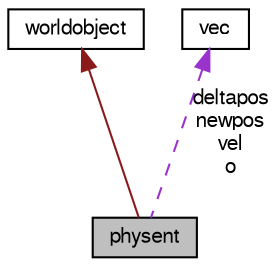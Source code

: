 digraph G
{
  edge [fontname="FreeSans",fontsize="10",labelfontname="FreeSans",labelfontsize="10"];
  node [fontname="FreeSans",fontsize="10",shape=record];
  Node1 [label="physent",height=0.2,width=0.4,color="black", fillcolor="grey75", style="filled" fontcolor="black"];
  Node2 -> Node1 [dir=back,color="firebrick4",fontsize="10",style="solid",fontname="FreeSans"];
  Node2 [label="worldobject",height=0.2,width=0.4,color="black", fillcolor="white", style="filled",URL="$classworldobject.html"];
  Node3 -> Node1 [dir=back,color="darkorchid3",fontsize="10",style="dashed",label="deltapos\nnewpos\nvel\no",fontname="FreeSans"];
  Node3 [label="vec",height=0.2,width=0.4,color="black", fillcolor="white", style="filled",URL="$structvec.html"];
}
